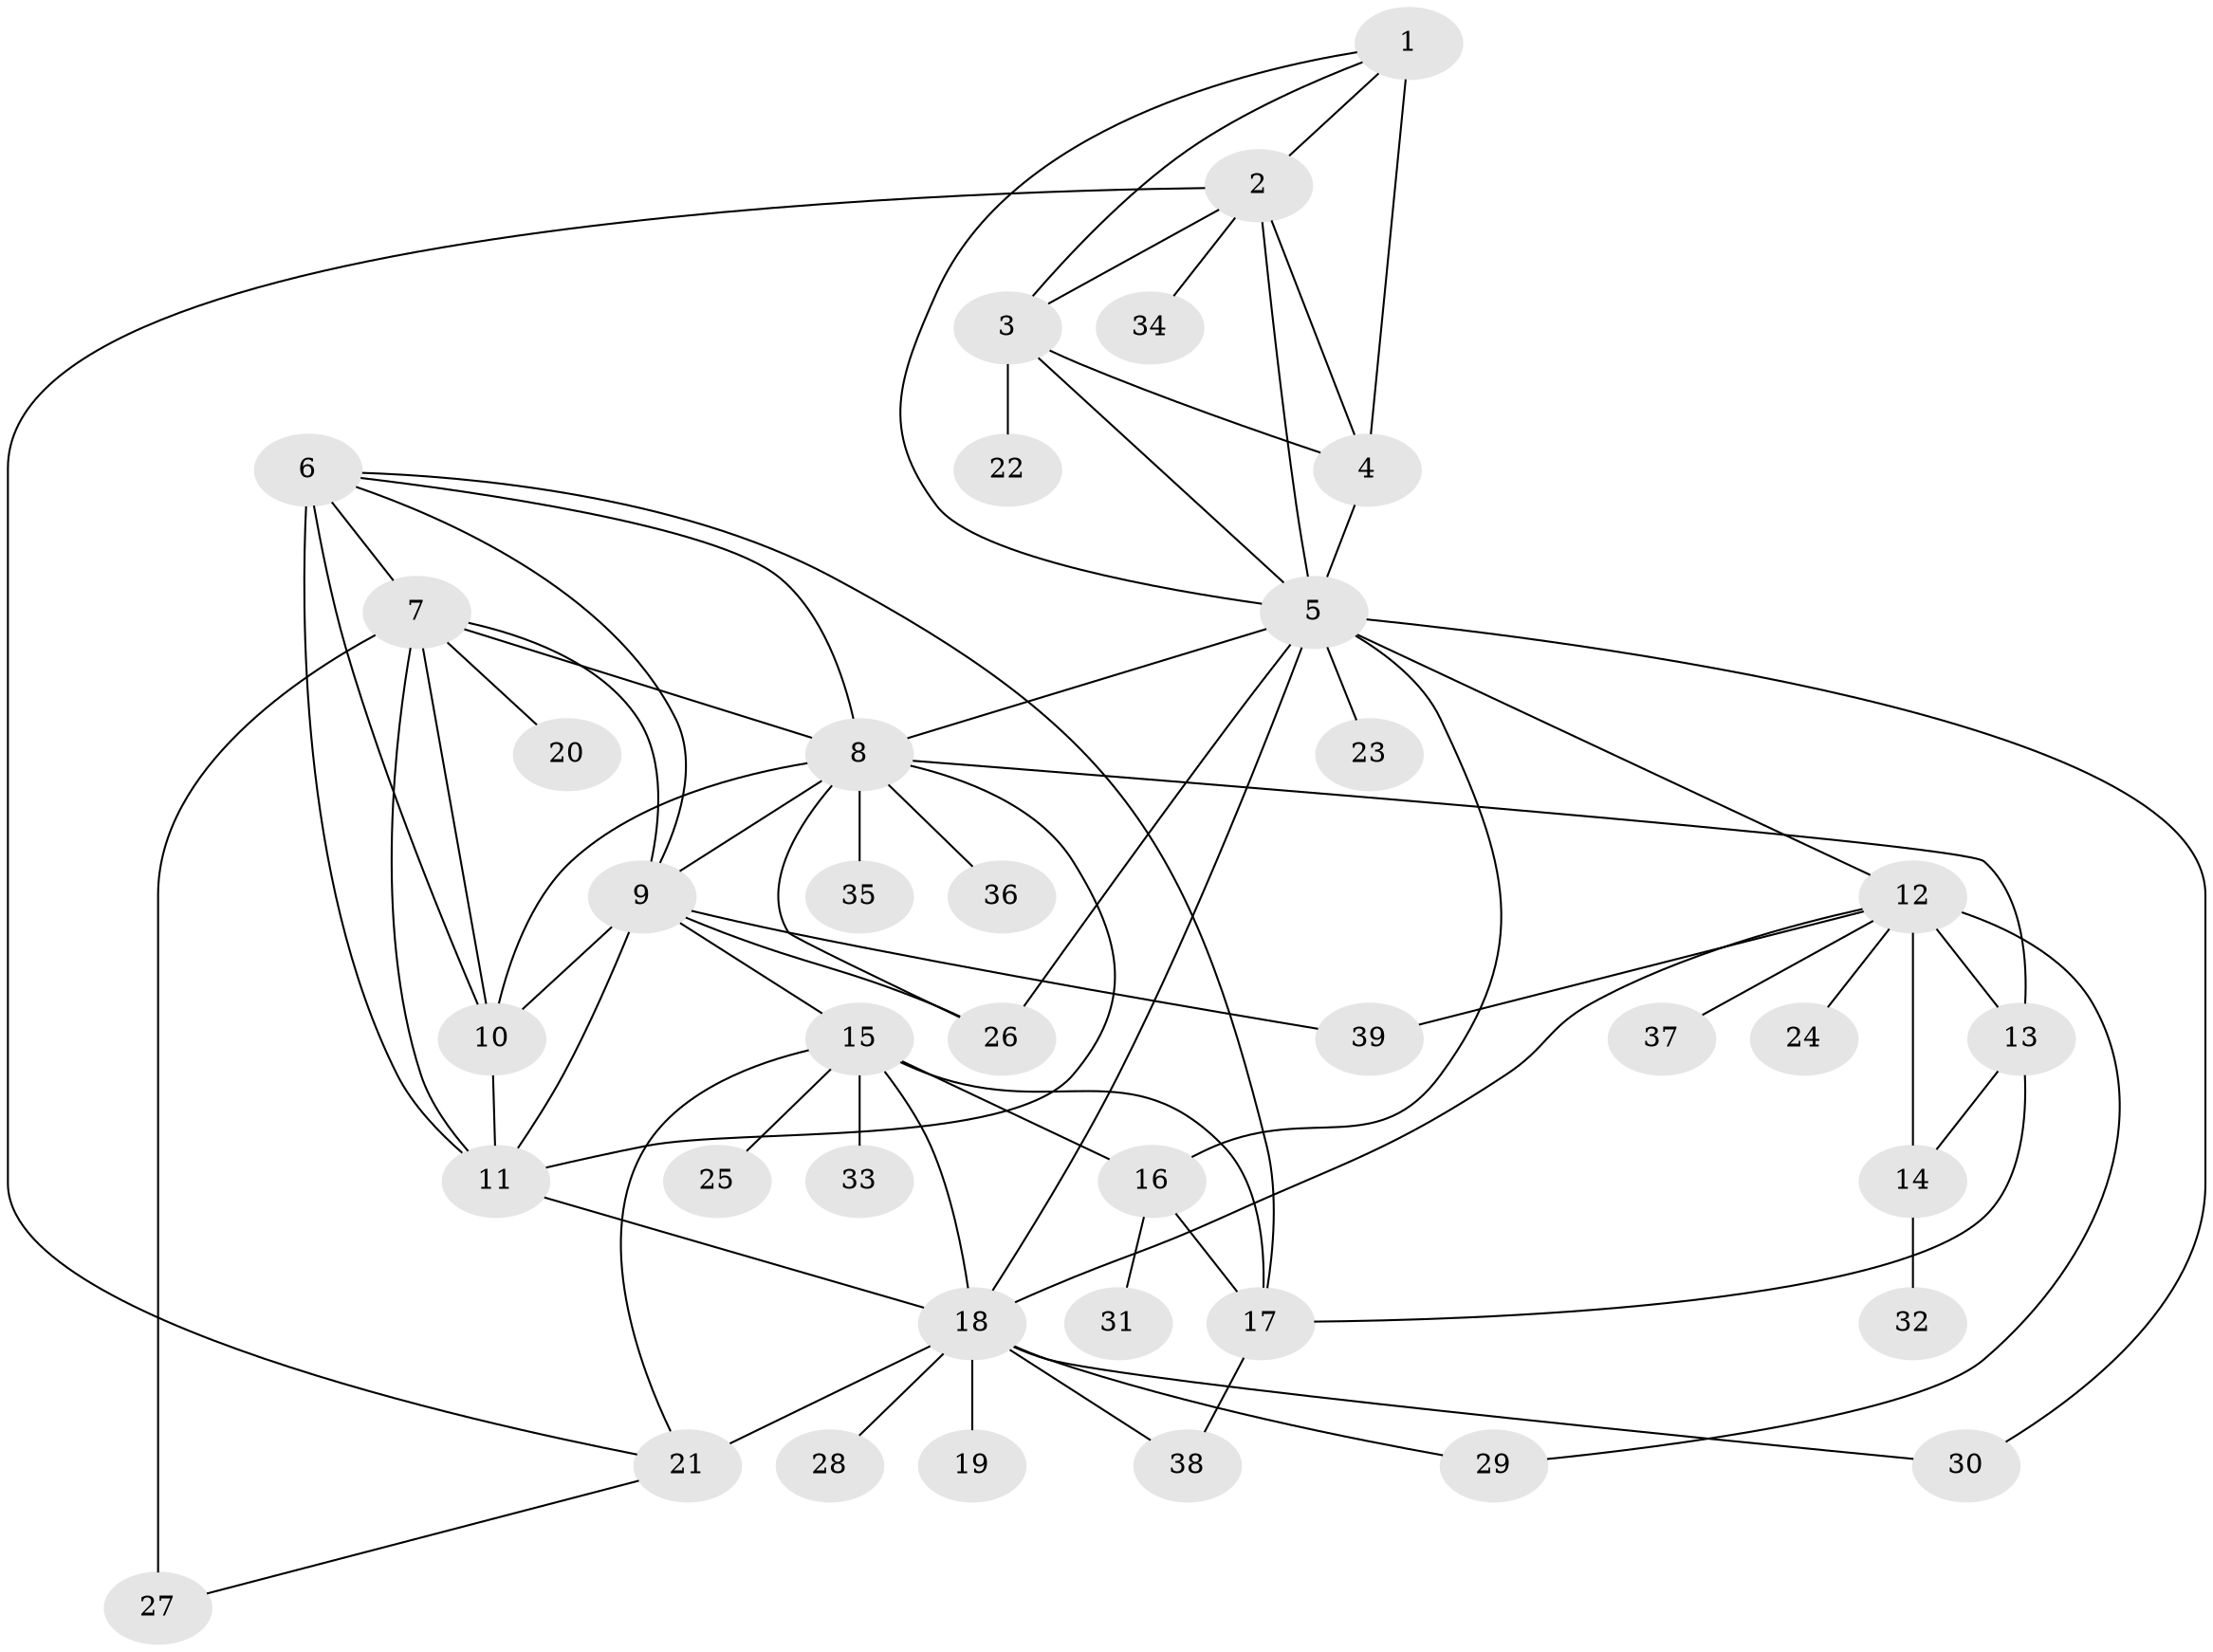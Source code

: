 // original degree distribution, {9: 0.046875, 10: 0.0234375, 5: 0.03125, 13: 0.0078125, 11: 0.03125, 7: 0.03125, 8: 0.046875, 6: 0.0078125, 12: 0.0078125, 1: 0.5625, 2: 0.1484375, 4: 0.015625, 3: 0.0390625}
// Generated by graph-tools (version 1.1) at 2025/52/03/04/25 22:52:10]
// undirected, 39 vertices, 72 edges
graph export_dot {
  node [color=gray90,style=filled];
  1;
  2;
  3;
  4;
  5;
  6;
  7;
  8;
  9;
  10;
  11;
  12;
  13;
  14;
  15;
  16;
  17;
  18;
  19;
  20;
  21;
  22;
  23;
  24;
  25;
  26;
  27;
  28;
  29;
  30;
  31;
  32;
  33;
  34;
  35;
  36;
  37;
  38;
  39;
  1 -- 2 [weight=1.0];
  1 -- 3 [weight=1.0];
  1 -- 4 [weight=5.0];
  1 -- 5 [weight=1.0];
  2 -- 3 [weight=1.0];
  2 -- 4 [weight=2.0];
  2 -- 5 [weight=1.0];
  2 -- 21 [weight=1.0];
  2 -- 34 [weight=1.0];
  3 -- 4 [weight=2.0];
  3 -- 5 [weight=1.0];
  3 -- 22 [weight=1.0];
  4 -- 5 [weight=2.0];
  5 -- 8 [weight=1.0];
  5 -- 12 [weight=1.0];
  5 -- 16 [weight=1.0];
  5 -- 18 [weight=1.0];
  5 -- 23 [weight=1.0];
  5 -- 26 [weight=1.0];
  5 -- 30 [weight=1.0];
  6 -- 7 [weight=1.0];
  6 -- 8 [weight=1.0];
  6 -- 9 [weight=1.0];
  6 -- 10 [weight=6.0];
  6 -- 11 [weight=1.0];
  6 -- 17 [weight=1.0];
  7 -- 8 [weight=1.0];
  7 -- 9 [weight=1.0];
  7 -- 10 [weight=1.0];
  7 -- 11 [weight=1.0];
  7 -- 20 [weight=1.0];
  7 -- 27 [weight=3.0];
  8 -- 9 [weight=1.0];
  8 -- 10 [weight=1.0];
  8 -- 11 [weight=1.0];
  8 -- 13 [weight=1.0];
  8 -- 26 [weight=1.0];
  8 -- 35 [weight=1.0];
  8 -- 36 [weight=1.0];
  9 -- 10 [weight=1.0];
  9 -- 11 [weight=1.0];
  9 -- 15 [weight=1.0];
  9 -- 26 [weight=1.0];
  9 -- 39 [weight=1.0];
  10 -- 11 [weight=1.0];
  11 -- 18 [weight=1.0];
  12 -- 13 [weight=4.0];
  12 -- 14 [weight=4.0];
  12 -- 18 [weight=1.0];
  12 -- 24 [weight=1.0];
  12 -- 29 [weight=1.0];
  12 -- 37 [weight=1.0];
  12 -- 39 [weight=1.0];
  13 -- 14 [weight=1.0];
  13 -- 17 [weight=1.0];
  14 -- 32 [weight=1.0];
  15 -- 16 [weight=4.0];
  15 -- 17 [weight=4.0];
  15 -- 18 [weight=1.0];
  15 -- 21 [weight=1.0];
  15 -- 25 [weight=1.0];
  15 -- 33 [weight=4.0];
  16 -- 17 [weight=1.0];
  16 -- 31 [weight=1.0];
  17 -- 38 [weight=1.0];
  18 -- 19 [weight=5.0];
  18 -- 21 [weight=5.0];
  18 -- 28 [weight=1.0];
  18 -- 29 [weight=1.0];
  18 -- 30 [weight=1.0];
  18 -- 38 [weight=1.0];
  21 -- 27 [weight=1.0];
}
